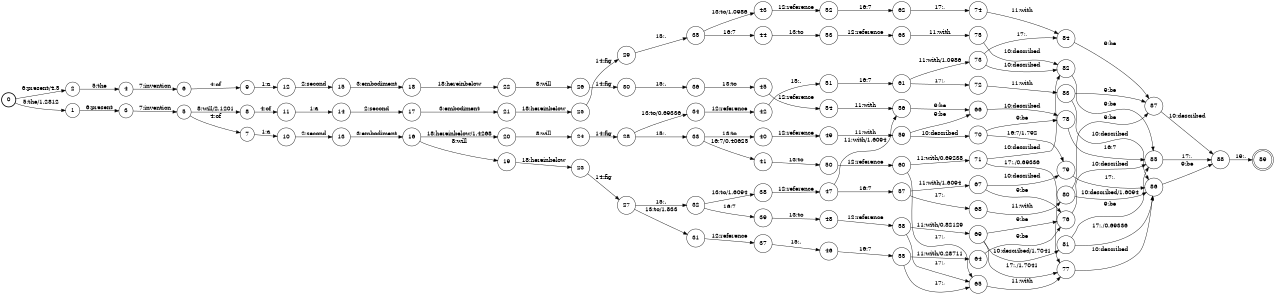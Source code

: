 digraph FST {
rankdir = LR;
size = "8.5,11";
label = "";
center = 1;
orientation = Portrait;
ranksep = "0.4";
nodesep = "0.25";
0 [label = "0", shape = circle, style = bold, fontsize = 14]
	0 -> 1 [label = "5:the/1.2812", fontsize = 14];
	0 -> 2 [label = "6:present/4.5", fontsize = 14];
1 [label = "1", shape = circle, style = solid, fontsize = 14]
	1 -> 3 [label = "6:present", fontsize = 14];
2 [label = "2", shape = circle, style = solid, fontsize = 14]
	2 -> 4 [label = "5:the", fontsize = 14];
3 [label = "3", shape = circle, style = solid, fontsize = 14]
	3 -> 5 [label = "7:invention", fontsize = 14];
4 [label = "4", shape = circle, style = solid, fontsize = 14]
	4 -> 6 [label = "7:invention", fontsize = 14];
5 [label = "5", shape = circle, style = solid, fontsize = 14]
	5 -> 7 [label = "4:of", fontsize = 14];
	5 -> 8 [label = "8:will/2.1201", fontsize = 14];
6 [label = "6", shape = circle, style = solid, fontsize = 14]
	6 -> 9 [label = "4:of", fontsize = 14];
7 [label = "7", shape = circle, style = solid, fontsize = 14]
	7 -> 10 [label = "1:a", fontsize = 14];
8 [label = "8", shape = circle, style = solid, fontsize = 14]
	8 -> 11 [label = "4:of", fontsize = 14];
9 [label = "9", shape = circle, style = solid, fontsize = 14]
	9 -> 12 [label = "1:a", fontsize = 14];
10 [label = "10", shape = circle, style = solid, fontsize = 14]
	10 -> 13 [label = "2:second", fontsize = 14];
11 [label = "11", shape = circle, style = solid, fontsize = 14]
	11 -> 14 [label = "1:a", fontsize = 14];
12 [label = "12", shape = circle, style = solid, fontsize = 14]
	12 -> 15 [label = "2:second", fontsize = 14];
13 [label = "13", shape = circle, style = solid, fontsize = 14]
	13 -> 16 [label = "3:embodiment", fontsize = 14];
14 [label = "14", shape = circle, style = solid, fontsize = 14]
	14 -> 17 [label = "2:second", fontsize = 14];
15 [label = "15", shape = circle, style = solid, fontsize = 14]
	15 -> 18 [label = "3:embodiment", fontsize = 14];
16 [label = "16", shape = circle, style = solid, fontsize = 14]
	16 -> 19 [label = "8:will", fontsize = 14];
	16 -> 20 [label = "18:hereinbelow/1.4268", fontsize = 14];
17 [label = "17", shape = circle, style = solid, fontsize = 14]
	17 -> 21 [label = "3:embodiment", fontsize = 14];
18 [label = "18", shape = circle, style = solid, fontsize = 14]
	18 -> 22 [label = "18:hereinbelow", fontsize = 14];
19 [label = "19", shape = circle, style = solid, fontsize = 14]
	19 -> 23 [label = "18:hereinbelow", fontsize = 14];
20 [label = "20", shape = circle, style = solid, fontsize = 14]
	20 -> 24 [label = "8:will", fontsize = 14];
21 [label = "21", shape = circle, style = solid, fontsize = 14]
	21 -> 25 [label = "18:hereinbelow", fontsize = 14];
22 [label = "22", shape = circle, style = solid, fontsize = 14]
	22 -> 26 [label = "8:will", fontsize = 14];
23 [label = "23", shape = circle, style = solid, fontsize = 14]
	23 -> 27 [label = "14:fig", fontsize = 14];
24 [label = "24", shape = circle, style = solid, fontsize = 14]
	24 -> 28 [label = "14:fig", fontsize = 14];
25 [label = "25", shape = circle, style = solid, fontsize = 14]
	25 -> 29 [label = "14:fig", fontsize = 14];
26 [label = "26", shape = circle, style = solid, fontsize = 14]
	26 -> 30 [label = "14:fig", fontsize = 14];
27 [label = "27", shape = circle, style = solid, fontsize = 14]
	27 -> 31 [label = "13:to/1.833", fontsize = 14];
	27 -> 32 [label = "15:.", fontsize = 14];
28 [label = "28", shape = circle, style = solid, fontsize = 14]
	28 -> 34 [label = "13:to/0.69336", fontsize = 14];
	28 -> 33 [label = "15:.", fontsize = 14];
29 [label = "29", shape = circle, style = solid, fontsize = 14]
	29 -> 35 [label = "15:.", fontsize = 14];
30 [label = "30", shape = circle, style = solid, fontsize = 14]
	30 -> 36 [label = "15:.", fontsize = 14];
31 [label = "31", shape = circle, style = solid, fontsize = 14]
	31 -> 37 [label = "12:reference", fontsize = 14];
32 [label = "32", shape = circle, style = solid, fontsize = 14]
	32 -> 38 [label = "13:to/1.6094", fontsize = 14];
	32 -> 39 [label = "16:7", fontsize = 14];
33 [label = "33", shape = circle, style = solid, fontsize = 14]
	33 -> 40 [label = "13:to", fontsize = 14];
	33 -> 41 [label = "16:7/0.40625", fontsize = 14];
34 [label = "34", shape = circle, style = solid, fontsize = 14]
	34 -> 42 [label = "12:reference", fontsize = 14];
35 [label = "35", shape = circle, style = solid, fontsize = 14]
	35 -> 43 [label = "13:to/1.0986", fontsize = 14];
	35 -> 44 [label = "16:7", fontsize = 14];
36 [label = "36", shape = circle, style = solid, fontsize = 14]
	36 -> 45 [label = "13:to", fontsize = 14];
37 [label = "37", shape = circle, style = solid, fontsize = 14]
	37 -> 46 [label = "15:.", fontsize = 14];
38 [label = "38", shape = circle, style = solid, fontsize = 14]
	38 -> 47 [label = "12:reference", fontsize = 14];
39 [label = "39", shape = circle, style = solid, fontsize = 14]
	39 -> 48 [label = "13:to", fontsize = 14];
40 [label = "40", shape = circle, style = solid, fontsize = 14]
	40 -> 49 [label = "12:reference", fontsize = 14];
41 [label = "41", shape = circle, style = solid, fontsize = 14]
	41 -> 50 [label = "13:to", fontsize = 14];
42 [label = "42", shape = circle, style = solid, fontsize = 14]
	42 -> 51 [label = "15:.", fontsize = 14];
43 [label = "43", shape = circle, style = solid, fontsize = 14]
	43 -> 52 [label = "12:reference", fontsize = 14];
44 [label = "44", shape = circle, style = solid, fontsize = 14]
	44 -> 53 [label = "13:to", fontsize = 14];
45 [label = "45", shape = circle, style = solid, fontsize = 14]
	45 -> 54 [label = "12:reference", fontsize = 14];
46 [label = "46", shape = circle, style = solid, fontsize = 14]
	46 -> 55 [label = "16:7", fontsize = 14];
47 [label = "47", shape = circle, style = solid, fontsize = 14]
	47 -> 56 [label = "11:with/1.6094", fontsize = 14];
	47 -> 57 [label = "16:7", fontsize = 14];
48 [label = "48", shape = circle, style = solid, fontsize = 14]
	48 -> 58 [label = "12:reference", fontsize = 14];
49 [label = "49", shape = circle, style = solid, fontsize = 14]
	49 -> 59 [label = "11:with", fontsize = 14];
50 [label = "50", shape = circle, style = solid, fontsize = 14]
	50 -> 60 [label = "12:reference", fontsize = 14];
51 [label = "51", shape = circle, style = solid, fontsize = 14]
	51 -> 61 [label = "16:7", fontsize = 14];
52 [label = "52", shape = circle, style = solid, fontsize = 14]
	52 -> 62 [label = "16:7", fontsize = 14];
53 [label = "53", shape = circle, style = solid, fontsize = 14]
	53 -> 63 [label = "12:reference", fontsize = 14];
54 [label = "54", shape = circle, style = solid, fontsize = 14]
	54 -> 56 [label = "11:with", fontsize = 14];
55 [label = "55", shape = circle, style = solid, fontsize = 14]
	55 -> 64 [label = "11:with/0.28711", fontsize = 14];
	55 -> 65 [label = "17:,", fontsize = 14];
56 [label = "56", shape = circle, style = solid, fontsize = 14]
	56 -> 66 [label = "9:be", fontsize = 14];
57 [label = "57", shape = circle, style = solid, fontsize = 14]
	57 -> 67 [label = "11:with/1.6094", fontsize = 14];
	57 -> 68 [label = "17:,", fontsize = 14];
58 [label = "58", shape = circle, style = solid, fontsize = 14]
	58 -> 69 [label = "11:with/0.82129", fontsize = 14];
	58 -> 65 [label = "17:,", fontsize = 14];
59 [label = "59", shape = circle, style = solid, fontsize = 14]
	59 -> 66 [label = "9:be", fontsize = 14];
	59 -> 70 [label = "10:described", fontsize = 14];
60 [label = "60", shape = circle, style = solid, fontsize = 14]
	60 -> 71 [label = "11:with/0.69238", fontsize = 14];
	60 -> 65 [label = "17:,", fontsize = 14];
61 [label = "61", shape = circle, style = solid, fontsize = 14]
	61 -> 73 [label = "11:with/1.0986", fontsize = 14];
	61 -> 72 [label = "17:,", fontsize = 14];
62 [label = "62", shape = circle, style = solid, fontsize = 14]
	62 -> 74 [label = "17:,", fontsize = 14];
63 [label = "63", shape = circle, style = solid, fontsize = 14]
	63 -> 75 [label = "11:with", fontsize = 14];
64 [label = "64", shape = circle, style = solid, fontsize = 14]
	64 -> 76 [label = "9:be", fontsize = 14];
65 [label = "65", shape = circle, style = solid, fontsize = 14]
	65 -> 77 [label = "11:with", fontsize = 14];
66 [label = "66", shape = circle, style = solid, fontsize = 14]
	66 -> 78 [label = "10:described", fontsize = 14];
67 [label = "67", shape = circle, style = solid, fontsize = 14]
	67 -> 76 [label = "9:be", fontsize = 14];
	67 -> 79 [label = "10:described", fontsize = 14];
68 [label = "68", shape = circle, style = solid, fontsize = 14]
	68 -> 80 [label = "11:with", fontsize = 14];
69 [label = "69", shape = circle, style = solid, fontsize = 14]
	69 -> 76 [label = "9:be", fontsize = 14];
	69 -> 81 [label = "10:described/1.7041", fontsize = 14];
	69 -> 77 [label = "17:,/1.7041", fontsize = 14];
70 [label = "70", shape = circle, style = solid, fontsize = 14]
	70 -> 78 [label = "9:be", fontsize = 14];
	70 -> 79 [label = "16:7/1.792", fontsize = 14];
71 [label = "71", shape = circle, style = solid, fontsize = 14]
	71 -> 82 [label = "10:described", fontsize = 14];
	71 -> 77 [label = "17:,/0.69336", fontsize = 14];
72 [label = "72", shape = circle, style = solid, fontsize = 14]
	72 -> 83 [label = "11:with", fontsize = 14];
73 [label = "73", shape = circle, style = solid, fontsize = 14]
	73 -> 82 [label = "10:described", fontsize = 14];
	73 -> 84 [label = "17:,", fontsize = 14];
74 [label = "74", shape = circle, style = solid, fontsize = 14]
	74 -> 84 [label = "11:with", fontsize = 14];
75 [label = "75", shape = circle, style = solid, fontsize = 14]
	75 -> 82 [label = "10:described", fontsize = 14];
76 [label = "76", shape = circle, style = solid, fontsize = 14]
	76 -> 85 [label = "10:described", fontsize = 14];
77 [label = "77", shape = circle, style = solid, fontsize = 14]
	77 -> 86 [label = "10:described", fontsize = 14];
78 [label = "78", shape = circle, style = solid, fontsize = 14]
	78 -> 85 [label = "16:7", fontsize = 14];
79 [label = "79", shape = circle, style = solid, fontsize = 14]
	79 -> 86 [label = "17:,", fontsize = 14];
80 [label = "80", shape = circle, style = solid, fontsize = 14]
	80 -> 87 [label = "9:be", fontsize = 14];
	80 -> 86 [label = "10:described/1.6094", fontsize = 14];
81 [label = "81", shape = circle, style = solid, fontsize = 14]
	81 -> 85 [label = "9:be", fontsize = 14];
	81 -> 86 [label = "17:,/0.69336", fontsize = 14];
82 [label = "82", shape = circle, style = solid, fontsize = 14]
	82 -> 85 [label = "9:be", fontsize = 14];
83 [label = "83", shape = circle, style = solid, fontsize = 14]
	83 -> 87 [label = "9:be", fontsize = 14];
	83 -> 86 [label = "10:described", fontsize = 14];
84 [label = "84", shape = circle, style = solid, fontsize = 14]
	84 -> 87 [label = "9:be", fontsize = 14];
85 [label = "85", shape = circle, style = solid, fontsize = 14]
	85 -> 88 [label = "17:,", fontsize = 14];
86 [label = "86", shape = circle, style = solid, fontsize = 14]
	86 -> 88 [label = "9:be", fontsize = 14];
87 [label = "87", shape = circle, style = solid, fontsize = 14]
	87 -> 88 [label = "10:described", fontsize = 14];
88 [label = "88", shape = circle, style = solid, fontsize = 14]
	88 -> 89 [label = "19:.", fontsize = 14];
89 [label = "89", shape = doublecircle, style = solid, fontsize = 14]
}
